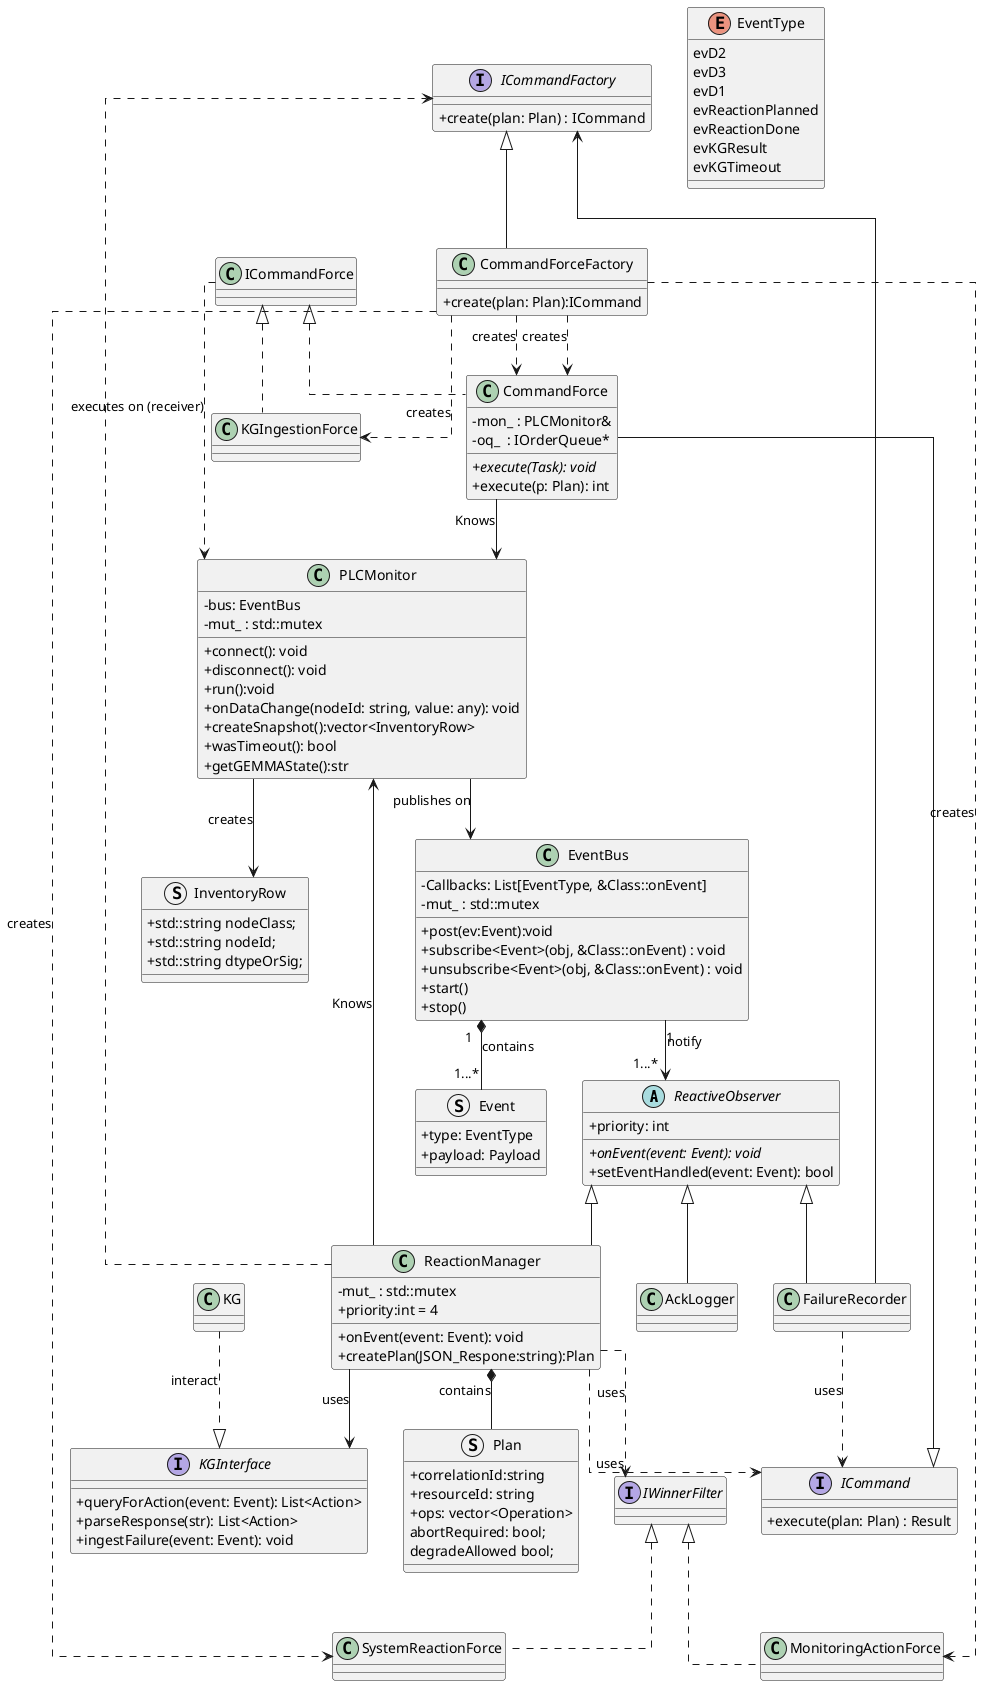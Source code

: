 @startuml Class Structure
skinparam classAttributeIconSize 0
skinparam linetype ortho
'left to right direction
top to bottom direction
'scale max 1200 width
'scale max 800 height

abstract class ReactiveObserver {
    +priority: int
    {abstract} +onEvent(event: Event): void
    +setEventHandled(event: Event): bool
}
'factory design pattern
class ReactionManager {
    -mut_ : std::mutex
    +priority:int = 4
    +onEvent(event: Event): void
    +createPlan(JSON_Respone:string):Plan
}
struct Plan{
    +correlationId:string  
    +resourceId: string
    +ops: vector<Operation>            
    abortRequired: bool;
    degradeAllowed bool;
}
abstract class CommandForce  {
    {abstract} +execute(Task): void
}

enum EventType{
    evD2
    evD3
    evD1
    evReactionPlanned
    evReactionDone
    evKGResult
    evKGTimeout
}

class KG {}
class EventBus{
    -Callbacks: List[EventType, &Class::onEvent]
    -mut_ : std::mutex
    +post(ev:Event):void
    +subscribe<Event>(obj, &Class::onEvent) : void
    +unsubscribe<Event>(obj, &Class::onEvent) : void
    +start()
    +stop()
}
class AckLogger {}

struct Event{
    +type: EventType
    +payload: Payload
}

interface KGInterface {
    +queryForAction(event: Event): List<Action>
    +parseResponse(str): List<Action>
    +ingestFailure(event: Event): void
}

struct InventoryRow {
    + std::string nodeClass;   
    + std::string nodeId;      
    + std::string dtypeOrSig; 
}

class PLCMonitor {
  +connect(): void
  +disconnect(): void
  +run():void
  +onDataChange(nodeId: string, value: any): void
  -bus: EventBus
  +createSnapshot():vector<InventoryRow>
  +wasTimeout(): bool
  +getGEMMAState():str
  -mut_ : std::mutex
'Mutex bei parallelem Zugriff und aufpassen, dass Tas
}

interface ICommand {
  +execute(plan: Plan) : Result
}

class CommandForce {
  - mon_ : PLCMonitor&
  - oq_  : IOrderQueue*
  + execute(p: Plan): int
}

class FailureRecorder {

}

' === Factory-Seite ===
interface ICommandFactory {
  +create(plan: Plan) : ICommand
}
Interface IWinnerFilter{

}

class CommandForceFactory {
  +create(plan: Plan):ICommand
}
' === Beziehungen ===
CommandForce -up-|> ICommand
CommandForceFactory -up-|> ICommandFactory

' Factory erzeugt Produkt
CommandForceFactory ..> CommandForce : «creates»

' Client nutzt nur Abstraktionen
ReactionManager ..> ICommandFactory
ReactionManager *-- Plan: contains
PLCMonitor --> EventBus : publishes on
PLCMonitor --> InventoryRow : creates
EventBus "1" --> "1...*" ReactiveObserver : notify
ReactiveObserver <|-- ReactionManager 
ReactiveObserver <|-- AckLogger 
ReactiveObserver <|-- FailureRecorder
FailureRecorder --> ICommandFactory
ReactionManager  --> KGInterface : uses
EventBus "1" *-- "1...*" Event : contains
KG ..|> KGInterface : interact
ReactionManager --> PLCMonitor: Knows
CommandForce --> PLCMonitor: Knows
ICommandForce <|.. CommandForce
ICommandForce <|.. KGIngestionForce
IWinnerFilter <|.. MonitoringActionForce
IWinnerFilter <|.. SystemReactionForce

CommandForceFactory ..> CommandForce : creates
CommandForceFactory ..> KGIngestionForce : creates
CommandForceFactory ..> MonitoringActionForce : creates
CommandForceFactory ..> SystemReactionForce : creates

ReactionManager ..> IWinnerFilter : uses
ReactionManager ..> ICommand : uses
FailureRecorder ..> ICommand : uses
ICommandForce ..> PLCMonitor : executes on (receiver)

@enduml